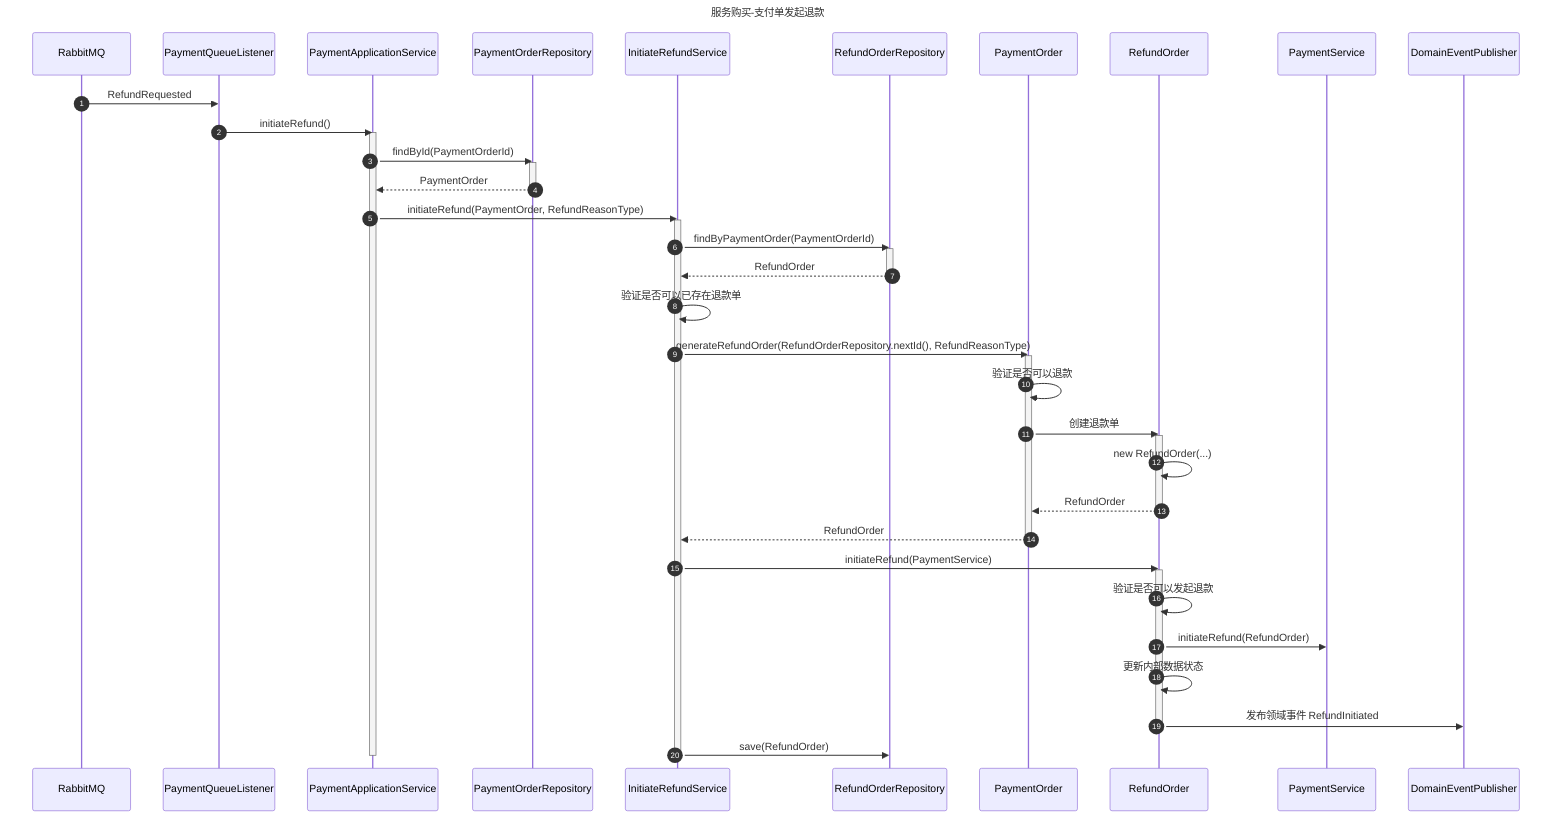 sequenceDiagram
    title 服务购买-支付单发起退款

    autonumber

    participant RabbitMQ
    participant PaymentQueueListener
    participant PaymentApplicationService
    participant PaymentOrderRepository
    participant InitiateRefundService
    participant RefundOrderRepository
    participant PaymentOrder
    participant RefundOrder
    participant PaymentService
    participant DomainEventPublisher

    RabbitMQ->>PaymentQueueListener: RefundRequested

    PaymentQueueListener->>PaymentApplicationService: initiateRefund()

    activate PaymentApplicationService

    PaymentApplicationService->>PaymentOrderRepository: findById(PaymentOrderId)

    activate PaymentOrderRepository
    PaymentOrderRepository-->>PaymentApplicationService: PaymentOrder

    deactivate PaymentOrderRepository

    PaymentApplicationService->>InitiateRefundService: initiateRefund(PaymentOrder, RefundReasonType)

    activate InitiateRefundService
    InitiateRefundService->>RefundOrderRepository: findByPaymentOrder(PaymentOrderId)

    activate RefundOrderRepository
    RefundOrderRepository-->>InitiateRefundService: RefundOrder
    deactivate RefundOrderRepository

    InitiateRefundService->>InitiateRefundService: 验证是否可以已存在退款单

    InitiateRefundService->>PaymentOrder: generateRefundOrder(RefundOrderRepository.nextId(), RefundReasonType)

    activate PaymentOrder
    PaymentOrder->>PaymentOrder: 验证是否可以退款
    PaymentOrder->>RefundOrder: 创建退款单

    activate RefundOrder
    RefundOrder->>RefundOrder: new RefundOrder(...)

    RefundOrder-->>PaymentOrder: RefundOrder
    deactivate RefundOrder

    PaymentOrder-->>InitiateRefundService: RefundOrder
    deactivate PaymentOrder

    InitiateRefundService->>RefundOrder: initiateRefund(PaymentService)

    activate RefundOrder
    RefundOrder->>RefundOrder: 验证是否可以发起退款
    RefundOrder->>PaymentService: initiateRefund(RefundOrder)
    RefundOrder->>RefundOrder: 更新内部数据状态
    RefundOrder->>DomainEventPublisher: 发布领域事件 RefundInitiated

    deactivate RefundOrder

    InitiateRefundService->>RefundOrderRepository: save(RefundOrder)


    deactivate InitiateRefundService

    deactivate PaymentApplicationService